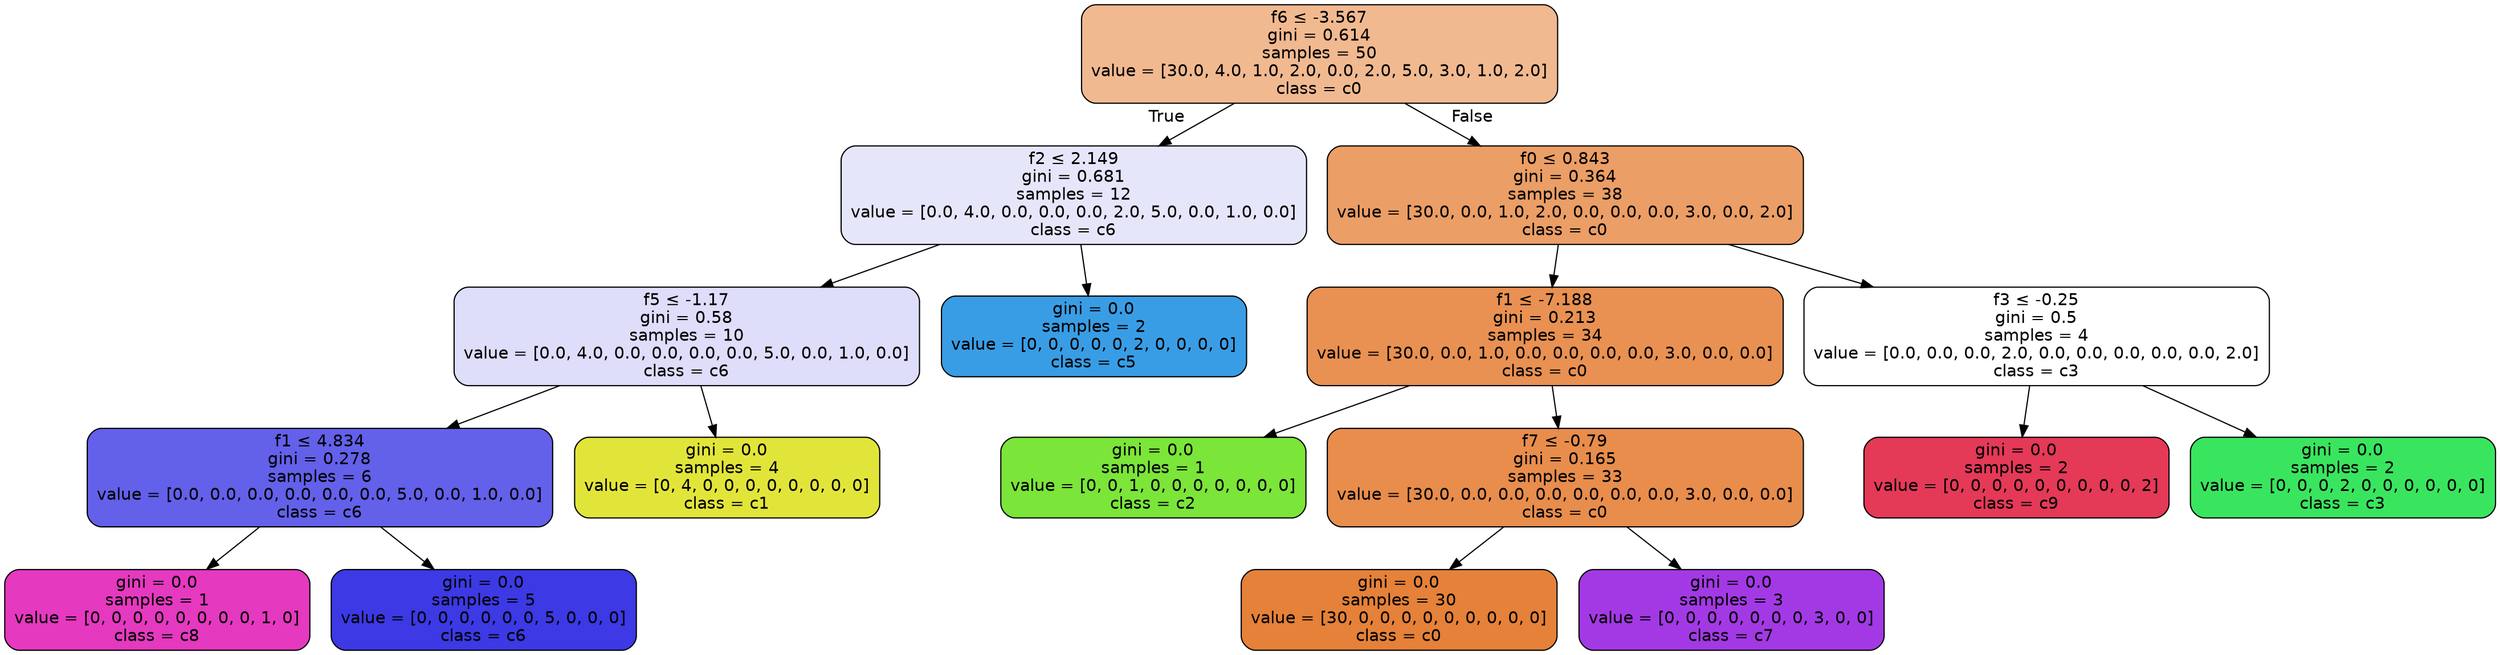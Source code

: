 digraph Tree {
node [shape=box, style="filled, rounded", color="black", fontname=helvetica] ;
edge [fontname=helvetica] ;
0 [label=<f6 &le; -3.567<br/>gini = 0.614<br/>samples = 50<br/>value = [30.0, 4.0, 1.0, 2.0, 0.0, 2.0, 5.0, 3.0, 1.0, 2.0]<br/>class = c0>, fillcolor="#e581398e"] ;
1 [label=<f2 &le; 2.149<br/>gini = 0.681<br/>samples = 12<br/>value = [0.0, 4.0, 0.0, 0.0, 0.0, 2.0, 5.0, 0.0, 1.0, 0.0]<br/>class = c6>, fillcolor="#3c39e520"] ;
0 -> 1 [labeldistance=2.5, labelangle=45, headlabel="True"] ;
2 [label=<f5 &le; -1.17<br/>gini = 0.58<br/>samples = 10<br/>value = [0.0, 4.0, 0.0, 0.0, 0.0, 0.0, 5.0, 0.0, 1.0, 0.0]<br/>class = c6>, fillcolor="#3c39e52b"] ;
1 -> 2 ;
3 [label=<f1 &le; 4.834<br/>gini = 0.278<br/>samples = 6<br/>value = [0.0, 0.0, 0.0, 0.0, 0.0, 0.0, 5.0, 0.0, 1.0, 0.0]<br/>class = c6>, fillcolor="#3c39e5cc"] ;
2 -> 3 ;
4 [label=<gini = 0.0<br/>samples = 1<br/>value = [0, 0, 0, 0, 0, 0, 0, 0, 1, 0]<br/>class = c8>, fillcolor="#e539c0ff"] ;
3 -> 4 ;
5 [label=<gini = 0.0<br/>samples = 5<br/>value = [0, 0, 0, 0, 0, 0, 5, 0, 0, 0]<br/>class = c6>, fillcolor="#3c39e5ff"] ;
3 -> 5 ;
6 [label=<gini = 0.0<br/>samples = 4<br/>value = [0, 4, 0, 0, 0, 0, 0, 0, 0, 0]<br/>class = c1>, fillcolor="#e2e539ff"] ;
2 -> 6 ;
7 [label=<gini = 0.0<br/>samples = 2<br/>value = [0, 0, 0, 0, 0, 2, 0, 0, 0, 0]<br/>class = c5>, fillcolor="#399de5ff"] ;
1 -> 7 ;
8 [label=<f0 &le; 0.843<br/>gini = 0.364<br/>samples = 38<br/>value = [30.0, 0.0, 1.0, 2.0, 0.0, 0.0, 0.0, 3.0, 0.0, 2.0]<br/>class = c0>, fillcolor="#e58139c5"] ;
0 -> 8 [labeldistance=2.5, labelangle=-45, headlabel="False"] ;
9 [label=<f1 &le; -7.188<br/>gini = 0.213<br/>samples = 34<br/>value = [30.0, 0.0, 1.0, 0.0, 0.0, 0.0, 0.0, 3.0, 0.0, 0.0]<br/>class = c0>, fillcolor="#e58139de"] ;
8 -> 9 ;
10 [label=<gini = 0.0<br/>samples = 1<br/>value = [0, 0, 1, 0, 0, 0, 0, 0, 0, 0]<br/>class = c2>, fillcolor="#7be539ff"] ;
9 -> 10 ;
11 [label=<f7 &le; -0.79<br/>gini = 0.165<br/>samples = 33<br/>value = [30.0, 0.0, 0.0, 0.0, 0.0, 0.0, 0.0, 3.0, 0.0, 0.0]<br/>class = c0>, fillcolor="#e58139e6"] ;
9 -> 11 ;
12 [label=<gini = 0.0<br/>samples = 30<br/>value = [30, 0, 0, 0, 0, 0, 0, 0, 0, 0]<br/>class = c0>, fillcolor="#e58139ff"] ;
11 -> 12 ;
15 [label=<gini = 0.0<br/>samples = 3<br/>value = [0, 0, 0, 0, 0, 0, 0, 3, 0, 0]<br/>class = c7>, fillcolor="#a339e5ff"] ;
11 -> 15 ;
16 [label=<f3 &le; -0.25<br/>gini = 0.5<br/>samples = 4<br/>value = [0.0, 0.0, 0.0, 2.0, 0.0, 0.0, 0.0, 0.0, 0.0, 2.0]<br/>class = c3>, fillcolor="#39e55e00"] ;
8 -> 16 ;
17 [label=<gini = 0.0<br/>samples = 2<br/>value = [0, 0, 0, 0, 0, 0, 0, 0, 0, 2]<br/>class = c9>, fillcolor="#e53958ff"] ;
16 -> 17 ;
18 [label=<gini = 0.0<br/>samples = 2<br/>value = [0, 0, 0, 2, 0, 0, 0, 0, 0, 0]<br/>class = c3>, fillcolor="#39e55eff"] ;
16 -> 18 ;
}
